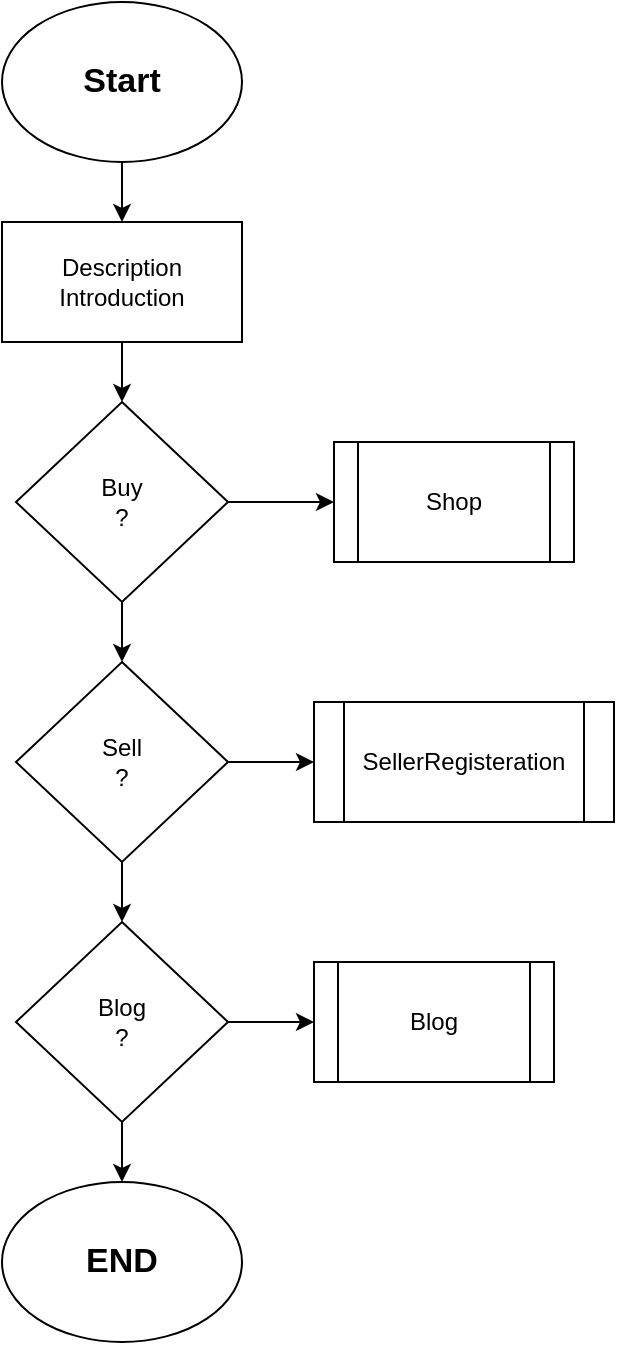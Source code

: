 <mxfile version="13.6.2" type="device"><diagram id="C5RBs43oDa-KdzZeNtuy" name="Page-1"><mxGraphModel dx="1024" dy="592" grid="1" gridSize="10" guides="1" tooltips="1" connect="1" arrows="1" fold="1" page="1" pageScale="1" pageWidth="827" pageHeight="1169" math="0" shadow="0"><root><mxCell id="WIyWlLk6GJQsqaUBKTNV-0"/><mxCell id="WIyWlLk6GJQsqaUBKTNV-1" parent="WIyWlLk6GJQsqaUBKTNV-0"/><mxCell id="aDdctl38xiFgORZ3l6_b-2" value="" style="edgeStyle=orthogonalEdgeStyle;rounded=0;orthogonalLoop=1;jettySize=auto;html=1;" edge="1" parent="WIyWlLk6GJQsqaUBKTNV-1" source="aDdctl38xiFgORZ3l6_b-0" target="aDdctl38xiFgORZ3l6_b-1"><mxGeometry relative="1" as="geometry"/></mxCell><mxCell id="aDdctl38xiFgORZ3l6_b-0" value="&lt;b&gt;&lt;font style=&quot;font-size: 17px&quot;&gt;Start&lt;/font&gt;&lt;/b&gt;" style="ellipse;whiteSpace=wrap;html=1;" vertex="1" parent="WIyWlLk6GJQsqaUBKTNV-1"><mxGeometry x="354" y="30" width="120" height="80" as="geometry"/></mxCell><mxCell id="aDdctl38xiFgORZ3l6_b-4" value="" style="edgeStyle=orthogonalEdgeStyle;rounded=0;orthogonalLoop=1;jettySize=auto;html=1;" edge="1" parent="WIyWlLk6GJQsqaUBKTNV-1" source="aDdctl38xiFgORZ3l6_b-1" target="aDdctl38xiFgORZ3l6_b-3"><mxGeometry relative="1" as="geometry"/></mxCell><mxCell id="aDdctl38xiFgORZ3l6_b-1" value="Description Introduction" style="rounded=0;whiteSpace=wrap;html=1;" vertex="1" parent="WIyWlLk6GJQsqaUBKTNV-1"><mxGeometry x="354" y="140" width="120" height="60" as="geometry"/></mxCell><mxCell id="aDdctl38xiFgORZ3l6_b-6" value="" style="edgeStyle=orthogonalEdgeStyle;rounded=0;orthogonalLoop=1;jettySize=auto;html=1;" edge="1" parent="WIyWlLk6GJQsqaUBKTNV-1" source="aDdctl38xiFgORZ3l6_b-3" target="aDdctl38xiFgORZ3l6_b-5"><mxGeometry relative="1" as="geometry"/></mxCell><mxCell id="aDdctl38xiFgORZ3l6_b-9" value="" style="edgeStyle=orthogonalEdgeStyle;rounded=0;orthogonalLoop=1;jettySize=auto;html=1;" edge="1" parent="WIyWlLk6GJQsqaUBKTNV-1" source="aDdctl38xiFgORZ3l6_b-3" target="aDdctl38xiFgORZ3l6_b-7"><mxGeometry relative="1" as="geometry"/></mxCell><mxCell id="aDdctl38xiFgORZ3l6_b-3" value="Buy&lt;br&gt;?" style="rhombus;whiteSpace=wrap;html=1;" vertex="1" parent="WIyWlLk6GJQsqaUBKTNV-1"><mxGeometry x="361" y="230" width="106" height="100" as="geometry"/></mxCell><mxCell id="aDdctl38xiFgORZ3l6_b-5" value="Shop" style="shape=process;whiteSpace=wrap;html=1;backgroundOutline=1;" vertex="1" parent="WIyWlLk6GJQsqaUBKTNV-1"><mxGeometry x="520" y="250" width="120" height="60" as="geometry"/></mxCell><mxCell id="aDdctl38xiFgORZ3l6_b-11" value="" style="edgeStyle=orthogonalEdgeStyle;rounded=0;orthogonalLoop=1;jettySize=auto;html=1;" edge="1" parent="WIyWlLk6GJQsqaUBKTNV-1" source="aDdctl38xiFgORZ3l6_b-7" target="aDdctl38xiFgORZ3l6_b-10"><mxGeometry relative="1" as="geometry"/></mxCell><mxCell id="aDdctl38xiFgORZ3l6_b-16" value="" style="edgeStyle=orthogonalEdgeStyle;rounded=0;orthogonalLoop=1;jettySize=auto;html=1;" edge="1" parent="WIyWlLk6GJQsqaUBKTNV-1" source="aDdctl38xiFgORZ3l6_b-7" target="aDdctl38xiFgORZ3l6_b-12"><mxGeometry relative="1" as="geometry"/></mxCell><mxCell id="aDdctl38xiFgORZ3l6_b-7" value="Sell&lt;br&gt;?" style="rhombus;whiteSpace=wrap;html=1;" vertex="1" parent="WIyWlLk6GJQsqaUBKTNV-1"><mxGeometry x="361" y="360" width="106" height="100" as="geometry"/></mxCell><mxCell id="aDdctl38xiFgORZ3l6_b-10" value="SellerRegisteration" style="shape=process;whiteSpace=wrap;html=1;backgroundOutline=1;" vertex="1" parent="WIyWlLk6GJQsqaUBKTNV-1"><mxGeometry x="510" y="380" width="150" height="60" as="geometry"/></mxCell><mxCell id="aDdctl38xiFgORZ3l6_b-15" value="" style="edgeStyle=orthogonalEdgeStyle;rounded=0;orthogonalLoop=1;jettySize=auto;html=1;" edge="1" parent="WIyWlLk6GJQsqaUBKTNV-1" source="aDdctl38xiFgORZ3l6_b-12" target="aDdctl38xiFgORZ3l6_b-14"><mxGeometry relative="1" as="geometry"/></mxCell><mxCell id="aDdctl38xiFgORZ3l6_b-18" value="" style="edgeStyle=orthogonalEdgeStyle;rounded=0;orthogonalLoop=1;jettySize=auto;html=1;" edge="1" parent="WIyWlLk6GJQsqaUBKTNV-1" source="aDdctl38xiFgORZ3l6_b-12" target="aDdctl38xiFgORZ3l6_b-17"><mxGeometry relative="1" as="geometry"/></mxCell><mxCell id="aDdctl38xiFgORZ3l6_b-12" value="Blog&lt;br&gt;?" style="rhombus;whiteSpace=wrap;html=1;" vertex="1" parent="WIyWlLk6GJQsqaUBKTNV-1"><mxGeometry x="361" y="490" width="106" height="100" as="geometry"/></mxCell><mxCell id="aDdctl38xiFgORZ3l6_b-14" value="Blog" style="shape=process;whiteSpace=wrap;html=1;backgroundOutline=1;" vertex="1" parent="WIyWlLk6GJQsqaUBKTNV-1"><mxGeometry x="510" y="510" width="120" height="60" as="geometry"/></mxCell><mxCell id="aDdctl38xiFgORZ3l6_b-17" value="&lt;b&gt;&lt;font style=&quot;font-size: 17px&quot;&gt;END&lt;/font&gt;&lt;/b&gt;" style="ellipse;whiteSpace=wrap;html=1;" vertex="1" parent="WIyWlLk6GJQsqaUBKTNV-1"><mxGeometry x="354" y="620" width="120" height="80" as="geometry"/></mxCell></root></mxGraphModel></diagram></mxfile>